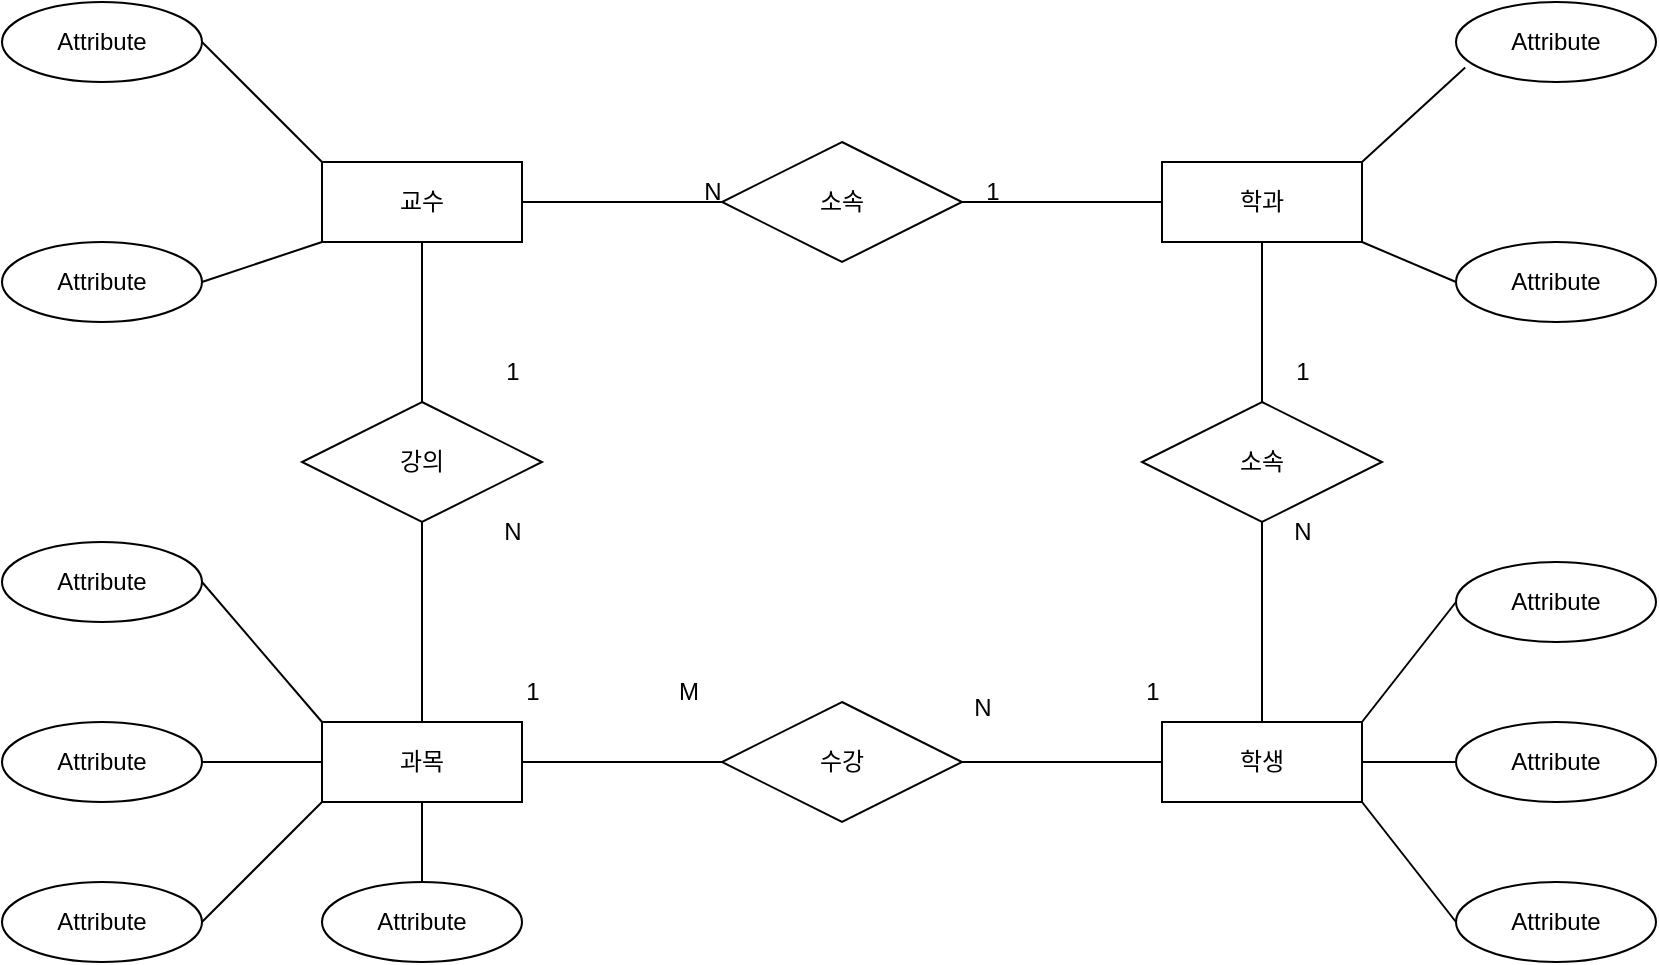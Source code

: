 <mxfile version="22.1.16" type="github">
  <diagram name="페이지-1" id="5Jl4SzN_hp-mwgGUdTvq">
    <mxGraphModel dx="926" dy="912" grid="1" gridSize="10" guides="1" tooltips="1" connect="1" arrows="1" fold="1" page="1" pageScale="1" pageWidth="827" pageHeight="1169" math="0" shadow="0">
      <root>
        <mxCell id="0" />
        <mxCell id="1" parent="0" />
        <mxCell id="SiVwylJ5EB0Y_QVnNuF0-1" value="과목" style="whiteSpace=wrap;html=1;align=center;" vertex="1" parent="1">
          <mxGeometry x="160" y="440" width="100" height="40" as="geometry" />
        </mxCell>
        <mxCell id="SiVwylJ5EB0Y_QVnNuF0-2" value="학생" style="whiteSpace=wrap;html=1;align=center;" vertex="1" parent="1">
          <mxGeometry x="580" y="440" width="100" height="40" as="geometry" />
        </mxCell>
        <mxCell id="SiVwylJ5EB0Y_QVnNuF0-3" value="학과" style="whiteSpace=wrap;html=1;align=center;" vertex="1" parent="1">
          <mxGeometry x="580" y="160" width="100" height="40" as="geometry" />
        </mxCell>
        <mxCell id="SiVwylJ5EB0Y_QVnNuF0-4" value="교수" style="whiteSpace=wrap;html=1;align=center;" vertex="1" parent="1">
          <mxGeometry x="160" y="160" width="100" height="40" as="geometry" />
        </mxCell>
        <mxCell id="SiVwylJ5EB0Y_QVnNuF0-5" value="수강" style="shape=rhombus;perimeter=rhombusPerimeter;whiteSpace=wrap;html=1;align=center;" vertex="1" parent="1">
          <mxGeometry x="360" y="430" width="120" height="60" as="geometry" />
        </mxCell>
        <mxCell id="SiVwylJ5EB0Y_QVnNuF0-6" value="강의" style="shape=rhombus;perimeter=rhombusPerimeter;whiteSpace=wrap;html=1;align=center;" vertex="1" parent="1">
          <mxGeometry x="150" y="280" width="120" height="60" as="geometry" />
        </mxCell>
        <mxCell id="SiVwylJ5EB0Y_QVnNuF0-7" value="소속" style="shape=rhombus;perimeter=rhombusPerimeter;whiteSpace=wrap;html=1;align=center;" vertex="1" parent="1">
          <mxGeometry x="570" y="280" width="120" height="60" as="geometry" />
        </mxCell>
        <mxCell id="SiVwylJ5EB0Y_QVnNuF0-8" value="소속" style="shape=rhombus;perimeter=rhombusPerimeter;whiteSpace=wrap;html=1;align=center;" vertex="1" parent="1">
          <mxGeometry x="360" y="150" width="120" height="60" as="geometry" />
        </mxCell>
        <mxCell id="SiVwylJ5EB0Y_QVnNuF0-9" value="Attribute" style="ellipse;whiteSpace=wrap;html=1;align=center;" vertex="1" parent="1">
          <mxGeometry y="80" width="100" height="40" as="geometry" />
        </mxCell>
        <mxCell id="SiVwylJ5EB0Y_QVnNuF0-10" value="Attribute" style="ellipse;whiteSpace=wrap;html=1;align=center;" vertex="1" parent="1">
          <mxGeometry y="200" width="100" height="40" as="geometry" />
        </mxCell>
        <mxCell id="SiVwylJ5EB0Y_QVnNuF0-11" value="Attribute" style="ellipse;whiteSpace=wrap;html=1;align=center;" vertex="1" parent="1">
          <mxGeometry x="727" y="80" width="100" height="40" as="geometry" />
        </mxCell>
        <mxCell id="SiVwylJ5EB0Y_QVnNuF0-12" value="Attribute" style="ellipse;whiteSpace=wrap;html=1;align=center;" vertex="1" parent="1">
          <mxGeometry x="727" y="200" width="100" height="40" as="geometry" />
        </mxCell>
        <mxCell id="SiVwylJ5EB0Y_QVnNuF0-13" value="Attribute" style="ellipse;whiteSpace=wrap;html=1;align=center;" vertex="1" parent="1">
          <mxGeometry x="727" y="360" width="100" height="40" as="geometry" />
        </mxCell>
        <mxCell id="SiVwylJ5EB0Y_QVnNuF0-14" value="Attribute" style="ellipse;whiteSpace=wrap;html=1;align=center;" vertex="1" parent="1">
          <mxGeometry x="727" y="440" width="100" height="40" as="geometry" />
        </mxCell>
        <mxCell id="SiVwylJ5EB0Y_QVnNuF0-15" value="Attribute" style="ellipse;whiteSpace=wrap;html=1;align=center;" vertex="1" parent="1">
          <mxGeometry x="727" y="520" width="100" height="40" as="geometry" />
        </mxCell>
        <mxCell id="SiVwylJ5EB0Y_QVnNuF0-16" value="Attribute" style="ellipse;whiteSpace=wrap;html=1;align=center;" vertex="1" parent="1">
          <mxGeometry y="350" width="100" height="40" as="geometry" />
        </mxCell>
        <mxCell id="SiVwylJ5EB0Y_QVnNuF0-17" value="Attribute" style="ellipse;whiteSpace=wrap;html=1;align=center;" vertex="1" parent="1">
          <mxGeometry y="440" width="100" height="40" as="geometry" />
        </mxCell>
        <mxCell id="SiVwylJ5EB0Y_QVnNuF0-18" value="Attribute" style="ellipse;whiteSpace=wrap;html=1;align=center;" vertex="1" parent="1">
          <mxGeometry y="520" width="100" height="40" as="geometry" />
        </mxCell>
        <mxCell id="SiVwylJ5EB0Y_QVnNuF0-19" value="Attribute" style="ellipse;whiteSpace=wrap;html=1;align=center;" vertex="1" parent="1">
          <mxGeometry x="160" y="520" width="100" height="40" as="geometry" />
        </mxCell>
        <mxCell id="SiVwylJ5EB0Y_QVnNuF0-20" value="" style="endArrow=none;html=1;rounded=0;exitX=1;exitY=0.5;exitDx=0;exitDy=0;entryX=0;entryY=0;entryDx=0;entryDy=0;" edge="1" parent="1" source="SiVwylJ5EB0Y_QVnNuF0-9" target="SiVwylJ5EB0Y_QVnNuF0-4">
          <mxGeometry relative="1" as="geometry">
            <mxPoint x="330" y="360" as="sourcePoint" />
            <mxPoint x="490" y="360" as="targetPoint" />
          </mxGeometry>
        </mxCell>
        <mxCell id="SiVwylJ5EB0Y_QVnNuF0-21" value="" style="endArrow=none;html=1;rounded=0;exitX=1;exitY=0.5;exitDx=0;exitDy=0;entryX=0;entryY=1;entryDx=0;entryDy=0;" edge="1" parent="1" source="SiVwylJ5EB0Y_QVnNuF0-10" target="SiVwylJ5EB0Y_QVnNuF0-4">
          <mxGeometry relative="1" as="geometry">
            <mxPoint x="110" y="110" as="sourcePoint" />
            <mxPoint x="170" y="170" as="targetPoint" />
          </mxGeometry>
        </mxCell>
        <mxCell id="SiVwylJ5EB0Y_QVnNuF0-22" value="" style="endArrow=none;html=1;rounded=0;exitX=1;exitY=0.5;exitDx=0;exitDy=0;entryX=0;entryY=0.5;entryDx=0;entryDy=0;" edge="1" parent="1" source="SiVwylJ5EB0Y_QVnNuF0-4" target="SiVwylJ5EB0Y_QVnNuF0-8">
          <mxGeometry relative="1" as="geometry">
            <mxPoint x="120" y="120" as="sourcePoint" />
            <mxPoint x="180" y="180" as="targetPoint" />
          </mxGeometry>
        </mxCell>
        <mxCell id="SiVwylJ5EB0Y_QVnNuF0-23" value="" style="endArrow=none;html=1;rounded=0;entryX=0;entryY=0.5;entryDx=0;entryDy=0;exitX=1;exitY=0.5;exitDx=0;exitDy=0;" edge="1" parent="1" source="SiVwylJ5EB0Y_QVnNuF0-8" target="SiVwylJ5EB0Y_QVnNuF0-3">
          <mxGeometry relative="1" as="geometry">
            <mxPoint x="490" y="190" as="sourcePoint" />
            <mxPoint x="190" y="190" as="targetPoint" />
          </mxGeometry>
        </mxCell>
        <mxCell id="SiVwylJ5EB0Y_QVnNuF0-24" value="" style="endArrow=none;html=1;rounded=0;exitX=1;exitY=0;exitDx=0;exitDy=0;entryX=0.046;entryY=0.818;entryDx=0;entryDy=0;entryPerimeter=0;" edge="1" parent="1" source="SiVwylJ5EB0Y_QVnNuF0-3" target="SiVwylJ5EB0Y_QVnNuF0-11">
          <mxGeometry relative="1" as="geometry">
            <mxPoint x="140" y="140" as="sourcePoint" />
            <mxPoint x="200" y="200" as="targetPoint" />
          </mxGeometry>
        </mxCell>
        <mxCell id="SiVwylJ5EB0Y_QVnNuF0-25" value="" style="endArrow=none;html=1;rounded=0;exitX=1;exitY=1;exitDx=0;exitDy=0;entryX=0;entryY=0.5;entryDx=0;entryDy=0;" edge="1" parent="1" source="SiVwylJ5EB0Y_QVnNuF0-3" target="SiVwylJ5EB0Y_QVnNuF0-12">
          <mxGeometry relative="1" as="geometry">
            <mxPoint x="150" y="150" as="sourcePoint" />
            <mxPoint x="210" y="210" as="targetPoint" />
          </mxGeometry>
        </mxCell>
        <mxCell id="SiVwylJ5EB0Y_QVnNuF0-26" value="" style="endArrow=none;html=1;rounded=0;exitX=1;exitY=0;exitDx=0;exitDy=0;entryX=0;entryY=0.5;entryDx=0;entryDy=0;" edge="1" parent="1" source="SiVwylJ5EB0Y_QVnNuF0-2" target="SiVwylJ5EB0Y_QVnNuF0-13">
          <mxGeometry relative="1" as="geometry">
            <mxPoint x="160" y="160" as="sourcePoint" />
            <mxPoint x="220" y="220" as="targetPoint" />
          </mxGeometry>
        </mxCell>
        <mxCell id="SiVwylJ5EB0Y_QVnNuF0-27" value="" style="endArrow=none;html=1;rounded=0;exitX=1;exitY=0.5;exitDx=0;exitDy=0;entryX=0;entryY=0.5;entryDx=0;entryDy=0;" edge="1" parent="1" source="SiVwylJ5EB0Y_QVnNuF0-2" target="SiVwylJ5EB0Y_QVnNuF0-14">
          <mxGeometry relative="1" as="geometry">
            <mxPoint x="170" y="170" as="sourcePoint" />
            <mxPoint x="230" y="230" as="targetPoint" />
          </mxGeometry>
        </mxCell>
        <mxCell id="SiVwylJ5EB0Y_QVnNuF0-28" value="" style="endArrow=none;html=1;rounded=0;exitX=1;exitY=1;exitDx=0;exitDy=0;entryX=0;entryY=0.5;entryDx=0;entryDy=0;" edge="1" parent="1" source="SiVwylJ5EB0Y_QVnNuF0-2" target="SiVwylJ5EB0Y_QVnNuF0-15">
          <mxGeometry relative="1" as="geometry">
            <mxPoint x="180" y="180" as="sourcePoint" />
            <mxPoint x="240" y="240" as="targetPoint" />
          </mxGeometry>
        </mxCell>
        <mxCell id="SiVwylJ5EB0Y_QVnNuF0-29" value="" style="endArrow=none;html=1;rounded=0;exitX=0;exitY=0;exitDx=0;exitDy=0;entryX=1;entryY=0.5;entryDx=0;entryDy=0;" edge="1" parent="1" source="SiVwylJ5EB0Y_QVnNuF0-1" target="SiVwylJ5EB0Y_QVnNuF0-16">
          <mxGeometry relative="1" as="geometry">
            <mxPoint x="190" y="190" as="sourcePoint" />
            <mxPoint x="250" y="250" as="targetPoint" />
          </mxGeometry>
        </mxCell>
        <mxCell id="SiVwylJ5EB0Y_QVnNuF0-30" value="" style="endArrow=none;html=1;rounded=0;exitX=1;exitY=0.5;exitDx=0;exitDy=0;entryX=0;entryY=0.5;entryDx=0;entryDy=0;" edge="1" parent="1" source="SiVwylJ5EB0Y_QVnNuF0-17" target="SiVwylJ5EB0Y_QVnNuF0-1">
          <mxGeometry relative="1" as="geometry">
            <mxPoint x="200" y="200" as="sourcePoint" />
            <mxPoint x="260" y="260" as="targetPoint" />
          </mxGeometry>
        </mxCell>
        <mxCell id="SiVwylJ5EB0Y_QVnNuF0-31" value="" style="endArrow=none;html=1;rounded=0;exitX=1;exitY=0.5;exitDx=0;exitDy=0;entryX=0;entryY=1;entryDx=0;entryDy=0;" edge="1" parent="1" source="SiVwylJ5EB0Y_QVnNuF0-18" target="SiVwylJ5EB0Y_QVnNuF0-1">
          <mxGeometry relative="1" as="geometry">
            <mxPoint x="210" y="210" as="sourcePoint" />
            <mxPoint x="270" y="270" as="targetPoint" />
          </mxGeometry>
        </mxCell>
        <mxCell id="SiVwylJ5EB0Y_QVnNuF0-32" value="" style="endArrow=none;html=1;rounded=0;exitX=0.5;exitY=1;exitDx=0;exitDy=0;entryX=0.5;entryY=0;entryDx=0;entryDy=0;" edge="1" parent="1" source="SiVwylJ5EB0Y_QVnNuF0-1" target="SiVwylJ5EB0Y_QVnNuF0-19">
          <mxGeometry relative="1" as="geometry">
            <mxPoint x="220" y="220" as="sourcePoint" />
            <mxPoint x="280" y="280" as="targetPoint" />
          </mxGeometry>
        </mxCell>
        <mxCell id="SiVwylJ5EB0Y_QVnNuF0-33" value="" style="endArrow=none;html=1;rounded=0;exitX=0.5;exitY=1;exitDx=0;exitDy=0;entryX=0.5;entryY=0;entryDx=0;entryDy=0;" edge="1" parent="1" source="SiVwylJ5EB0Y_QVnNuF0-4" target="SiVwylJ5EB0Y_QVnNuF0-6">
          <mxGeometry relative="1" as="geometry">
            <mxPoint x="230" y="230" as="sourcePoint" />
            <mxPoint x="290" y="290" as="targetPoint" />
          </mxGeometry>
        </mxCell>
        <mxCell id="SiVwylJ5EB0Y_QVnNuF0-34" value="" style="endArrow=none;html=1;rounded=0;exitX=0.5;exitY=0;exitDx=0;exitDy=0;entryX=0.5;entryY=1;entryDx=0;entryDy=0;" edge="1" parent="1" source="SiVwylJ5EB0Y_QVnNuF0-1" target="SiVwylJ5EB0Y_QVnNuF0-6">
          <mxGeometry relative="1" as="geometry">
            <mxPoint x="240" y="240" as="sourcePoint" />
            <mxPoint x="300" y="300" as="targetPoint" />
          </mxGeometry>
        </mxCell>
        <mxCell id="SiVwylJ5EB0Y_QVnNuF0-35" value="" style="endArrow=none;html=1;rounded=0;exitX=0;exitY=0.5;exitDx=0;exitDy=0;entryX=1;entryY=0.5;entryDx=0;entryDy=0;" edge="1" parent="1" source="SiVwylJ5EB0Y_QVnNuF0-5" target="SiVwylJ5EB0Y_QVnNuF0-1">
          <mxGeometry relative="1" as="geometry">
            <mxPoint x="250" y="250" as="sourcePoint" />
            <mxPoint x="310" y="310" as="targetPoint" />
          </mxGeometry>
        </mxCell>
        <mxCell id="SiVwylJ5EB0Y_QVnNuF0-36" value="" style="endArrow=none;html=1;rounded=0;exitX=1;exitY=0.5;exitDx=0;exitDy=0;entryX=0;entryY=0.5;entryDx=0;entryDy=0;" edge="1" parent="1" source="SiVwylJ5EB0Y_QVnNuF0-5" target="SiVwylJ5EB0Y_QVnNuF0-2">
          <mxGeometry relative="1" as="geometry">
            <mxPoint x="260" y="260" as="sourcePoint" />
            <mxPoint x="320" y="320" as="targetPoint" />
          </mxGeometry>
        </mxCell>
        <mxCell id="SiVwylJ5EB0Y_QVnNuF0-37" value="" style="endArrow=none;html=1;rounded=0;exitX=0.5;exitY=1;exitDx=0;exitDy=0;entryX=0.5;entryY=0;entryDx=0;entryDy=0;" edge="1" parent="1" source="SiVwylJ5EB0Y_QVnNuF0-3" target="SiVwylJ5EB0Y_QVnNuF0-7">
          <mxGeometry relative="1" as="geometry">
            <mxPoint x="270" y="270" as="sourcePoint" />
            <mxPoint x="330" y="330" as="targetPoint" />
          </mxGeometry>
        </mxCell>
        <mxCell id="SiVwylJ5EB0Y_QVnNuF0-38" value="" style="endArrow=none;html=1;rounded=0;exitX=0.5;exitY=1;exitDx=0;exitDy=0;entryX=0.5;entryY=0;entryDx=0;entryDy=0;" edge="1" parent="1" source="SiVwylJ5EB0Y_QVnNuF0-7" target="SiVwylJ5EB0Y_QVnNuF0-2">
          <mxGeometry relative="1" as="geometry">
            <mxPoint x="280" y="280" as="sourcePoint" />
            <mxPoint x="340" y="340" as="targetPoint" />
          </mxGeometry>
        </mxCell>
        <mxCell id="SiVwylJ5EB0Y_QVnNuF0-39" value="N" style="text;html=1;align=center;verticalAlign=middle;resizable=0;points=[];autosize=1;strokeColor=none;fillColor=none;" vertex="1" parent="1">
          <mxGeometry x="340" y="160" width="30" height="30" as="geometry" />
        </mxCell>
        <mxCell id="SiVwylJ5EB0Y_QVnNuF0-40" value="1" style="text;html=1;align=center;verticalAlign=middle;resizable=0;points=[];autosize=1;strokeColor=none;fillColor=none;" vertex="1" parent="1">
          <mxGeometry x="480" y="160" width="30" height="30" as="geometry" />
        </mxCell>
        <mxCell id="SiVwylJ5EB0Y_QVnNuF0-41" value="1" style="text;html=1;align=center;verticalAlign=middle;resizable=0;points=[];autosize=1;strokeColor=none;fillColor=none;" vertex="1" parent="1">
          <mxGeometry x="635" y="250" width="30" height="30" as="geometry" />
        </mxCell>
        <mxCell id="SiVwylJ5EB0Y_QVnNuF0-42" value="N" style="text;html=1;align=center;verticalAlign=middle;resizable=0;points=[];autosize=1;strokeColor=none;fillColor=none;" vertex="1" parent="1">
          <mxGeometry x="635" y="330" width="30" height="30" as="geometry" />
        </mxCell>
        <mxCell id="SiVwylJ5EB0Y_QVnNuF0-43" value="1" style="text;html=1;align=center;verticalAlign=middle;resizable=0;points=[];autosize=1;strokeColor=none;fillColor=none;" vertex="1" parent="1">
          <mxGeometry x="560" y="410" width="30" height="30" as="geometry" />
        </mxCell>
        <mxCell id="SiVwylJ5EB0Y_QVnNuF0-44" value="N" style="text;html=1;align=center;verticalAlign=middle;resizable=0;points=[];autosize=1;strokeColor=none;fillColor=none;" vertex="1" parent="1">
          <mxGeometry x="475" y="418" width="30" height="30" as="geometry" />
        </mxCell>
        <mxCell id="SiVwylJ5EB0Y_QVnNuF0-45" value="M" style="text;html=1;align=center;verticalAlign=middle;resizable=0;points=[];autosize=1;strokeColor=none;fillColor=none;" vertex="1" parent="1">
          <mxGeometry x="328" y="410" width="30" height="30" as="geometry" />
        </mxCell>
        <mxCell id="SiVwylJ5EB0Y_QVnNuF0-46" value="1" style="text;html=1;align=center;verticalAlign=middle;resizable=0;points=[];autosize=1;strokeColor=none;fillColor=none;" vertex="1" parent="1">
          <mxGeometry x="250" y="410" width="30" height="30" as="geometry" />
        </mxCell>
        <mxCell id="SiVwylJ5EB0Y_QVnNuF0-47" value="N" style="text;html=1;align=center;verticalAlign=middle;resizable=0;points=[];autosize=1;strokeColor=none;fillColor=none;" vertex="1" parent="1">
          <mxGeometry x="240" y="330" width="30" height="30" as="geometry" />
        </mxCell>
        <mxCell id="SiVwylJ5EB0Y_QVnNuF0-48" value="1" style="text;html=1;align=center;verticalAlign=middle;resizable=0;points=[];autosize=1;strokeColor=none;fillColor=none;" vertex="1" parent="1">
          <mxGeometry x="240" y="250" width="30" height="30" as="geometry" />
        </mxCell>
      </root>
    </mxGraphModel>
  </diagram>
</mxfile>
